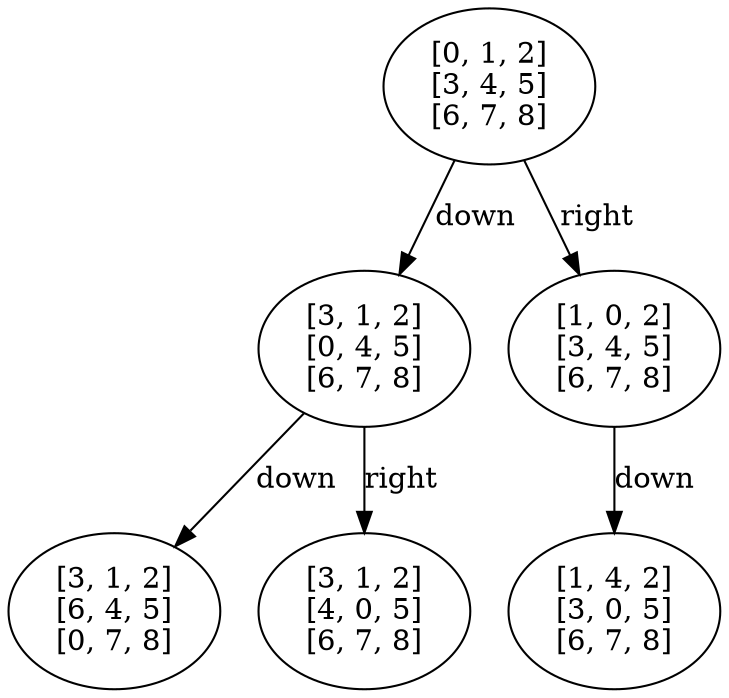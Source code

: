 // BFS graph
digraph {
	1 [label="[0, 1, 2]
[3, 4, 5]
[6, 7, 8]"]
	2 [label="[3, 1, 2]
[0, 4, 5]
[6, 7, 8]"]
	1 -> 2 [label=down]
	3 [label="[1, 0, 2]
[3, 4, 5]
[6, 7, 8]"]
	1 -> 3 [label=right]
	4 [label="[3, 1, 2]
[6, 4, 5]
[0, 7, 8]"]
	2 -> 4 [label=down]
	5 [label="[3, 1, 2]
[4, 0, 5]
[6, 7, 8]"]
	2 -> 5 [label=right]
	6 [label="[1, 4, 2]
[3, 0, 5]
[6, 7, 8]"]
	3 -> 6 [label=down]
}
